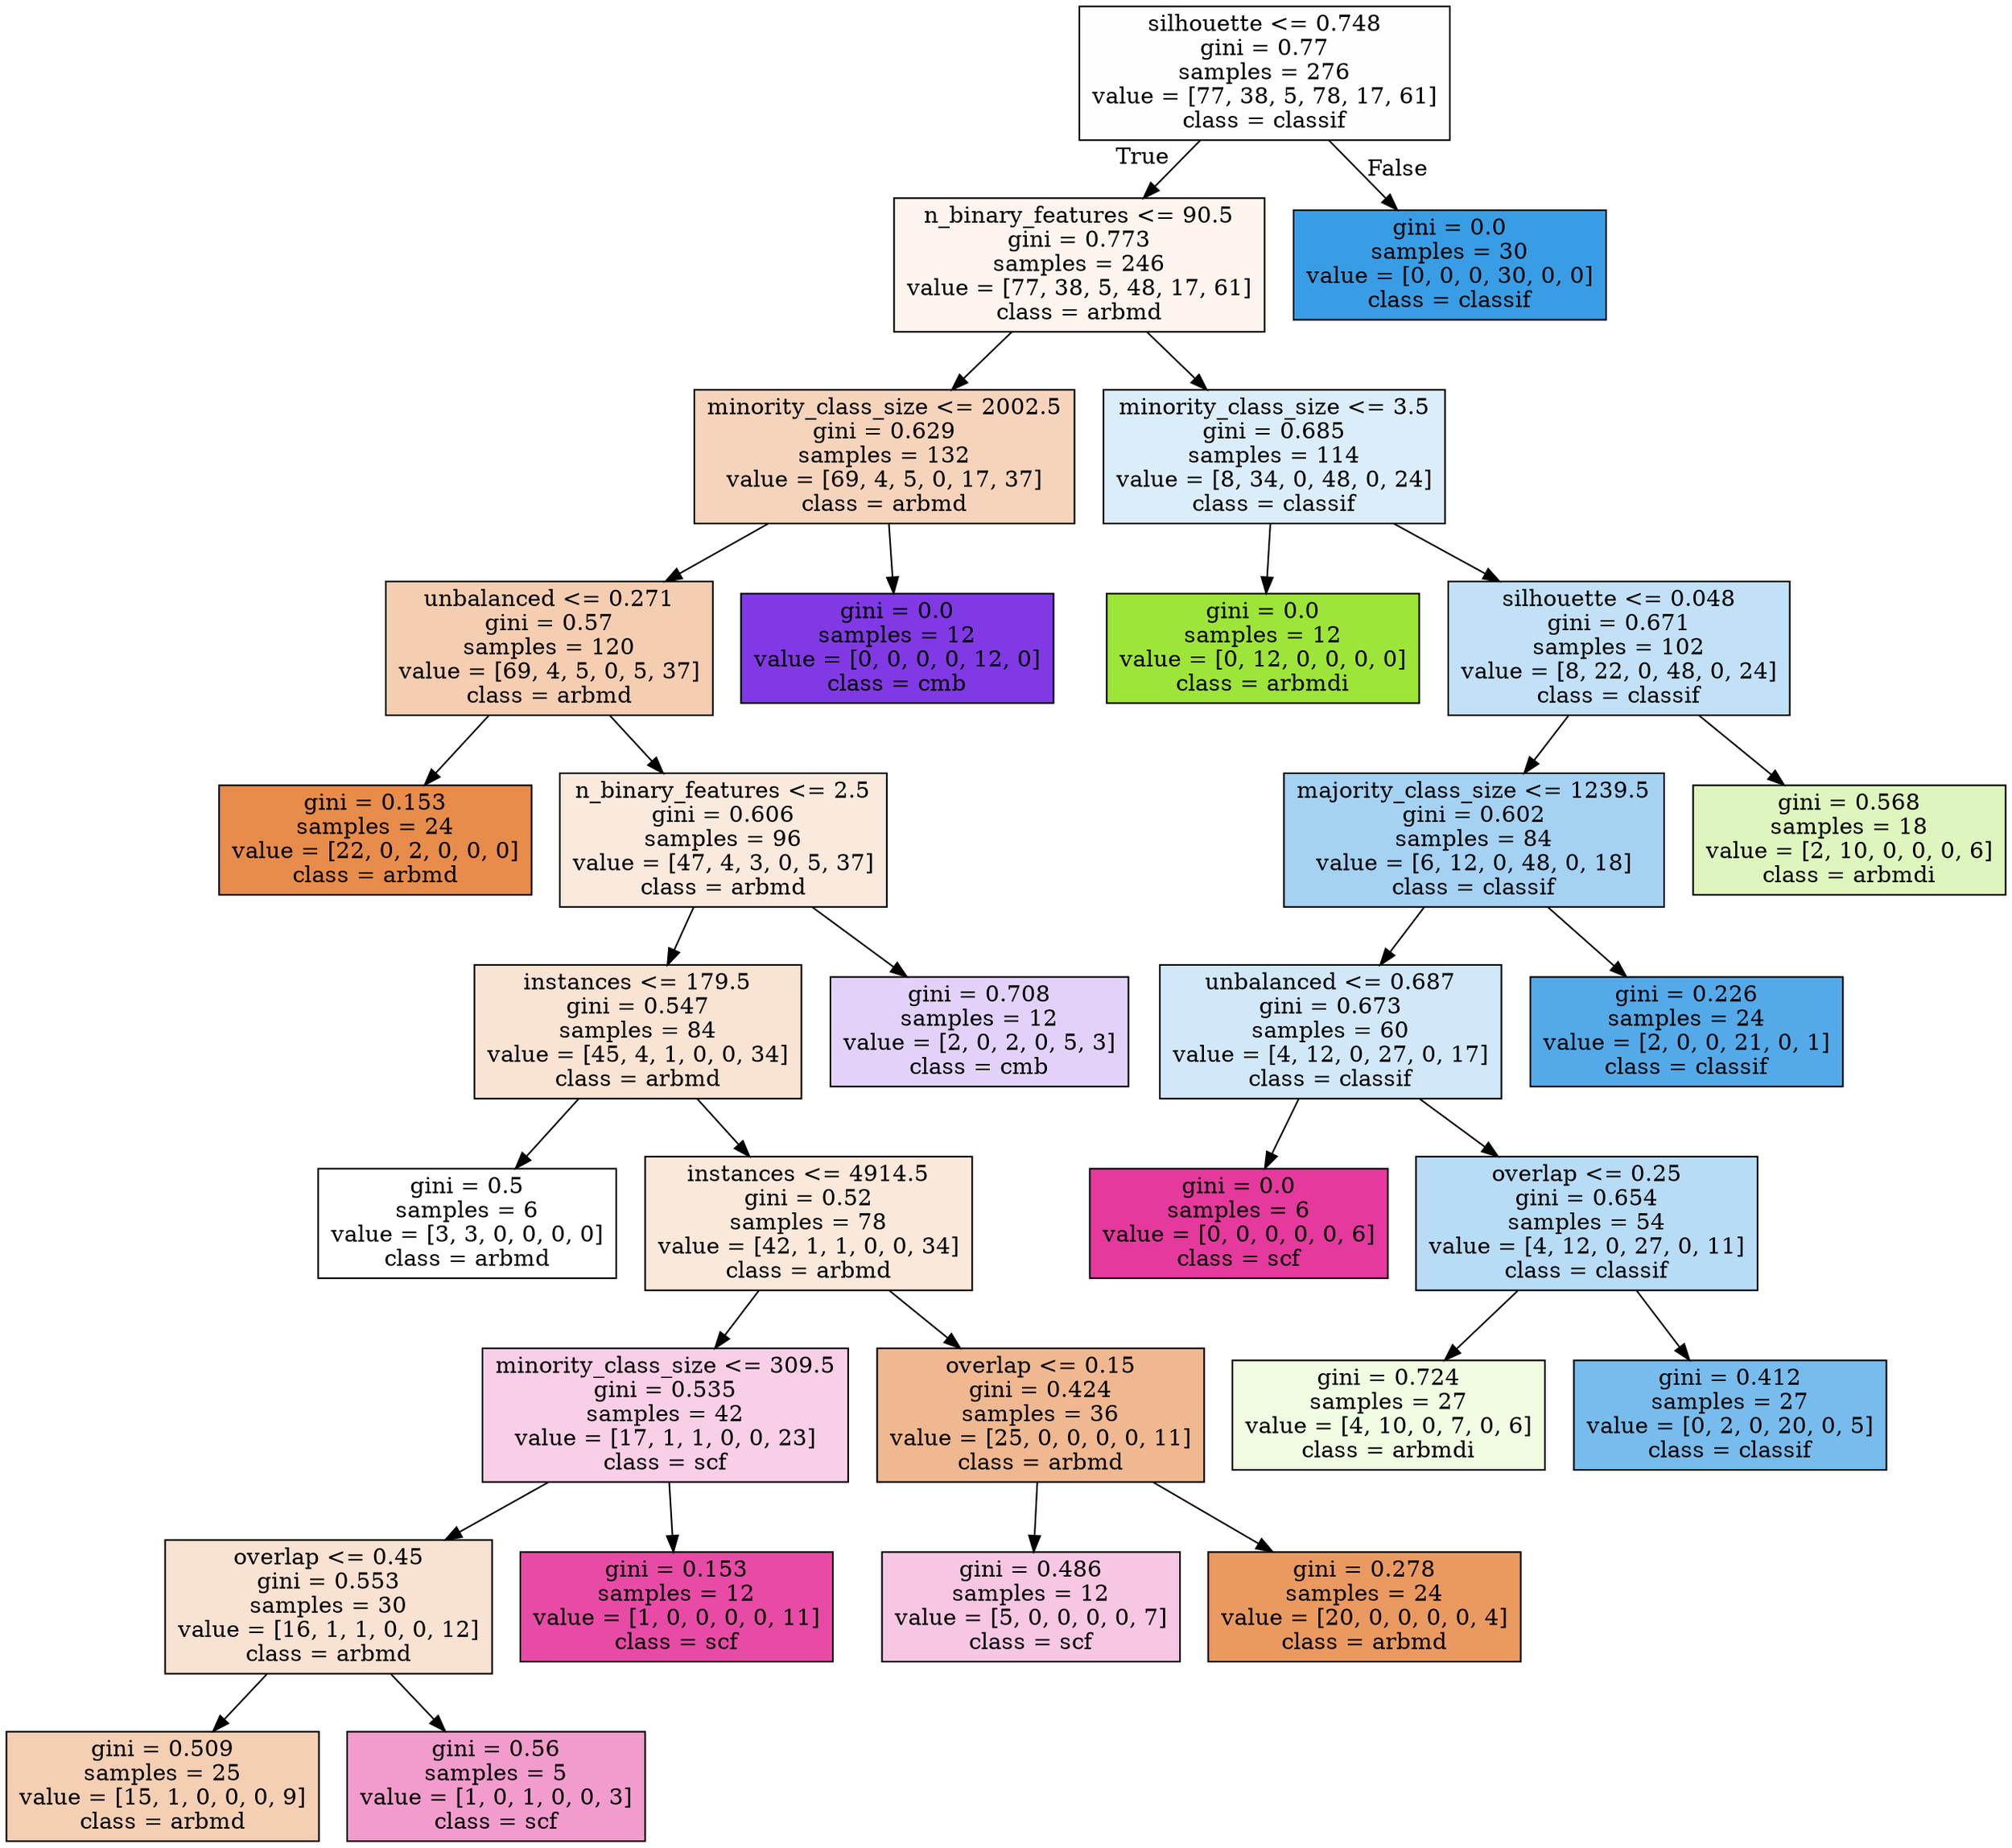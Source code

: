 digraph Tree {
node [shape=box, style="filled", color="black"] ;
0 [label="silhouette <= 0.748\ngini = 0.77\nsamples = 276\nvalue = [77, 38, 5, 78, 17, 61]\nclass = classif", fillcolor="#399de501"] ;
1 [label="n_binary_features <= 90.5\ngini = 0.773\nsamples = 246\nvalue = [77, 38, 5, 48, 17, 61]\nclass = arbmd", fillcolor="#e5813916"] ;
0 -> 1 [labeldistance=2.5, labelangle=45, headlabel="True"] ;
2 [label="minority_class_size <= 2002.5\ngini = 0.629\nsamples = 132\nvalue = [69, 4, 5, 0, 17, 37]\nclass = arbmd", fillcolor="#e5813956"] ;
1 -> 2 ;
3 [label="unbalanced <= 0.271\ngini = 0.57\nsamples = 120\nvalue = [69, 4, 5, 0, 5, 37]\nclass = arbmd", fillcolor="#e5813962"] ;
2 -> 3 ;
4 [label="gini = 0.153\nsamples = 24\nvalue = [22, 0, 2, 0, 0, 0]\nclass = arbmd", fillcolor="#e58139e8"] ;
3 -> 4 ;
5 [label="n_binary_features <= 2.5\ngini = 0.606\nsamples = 96\nvalue = [47, 4, 3, 0, 5, 37]\nclass = arbmd", fillcolor="#e581392b"] ;
3 -> 5 ;
6 [label="instances <= 179.5\ngini = 0.547\nsamples = 84\nvalue = [45, 4, 1, 0, 0, 34]\nclass = arbmd", fillcolor="#e5813938"] ;
5 -> 6 ;
7 [label="gini = 0.5\nsamples = 6\nvalue = [3, 3, 0, 0, 0, 0]\nclass = arbmd", fillcolor="#e5813900"] ;
6 -> 7 ;
8 [label="instances <= 4914.5\ngini = 0.52\nsamples = 78\nvalue = [42, 1, 1, 0, 0, 34]\nclass = arbmd", fillcolor="#e581392e"] ;
6 -> 8 ;
9 [label="minority_class_size <= 309.5\ngini = 0.535\nsamples = 42\nvalue = [17, 1, 1, 0, 0, 23]\nclass = scf", fillcolor="#e5399d3d"] ;
8 -> 9 ;
10 [label="overlap <= 0.45\ngini = 0.553\nsamples = 30\nvalue = [16, 1, 1, 0, 0, 12]\nclass = arbmd", fillcolor="#e5813939"] ;
9 -> 10 ;
11 [label="gini = 0.509\nsamples = 25\nvalue = [15, 1, 0, 0, 0, 9]\nclass = arbmd", fillcolor="#e5813960"] ;
10 -> 11 ;
12 [label="gini = 0.56\nsamples = 5\nvalue = [1, 0, 1, 0, 0, 3]\nclass = scf", fillcolor="#e5399d7f"] ;
10 -> 12 ;
13 [label="gini = 0.153\nsamples = 12\nvalue = [1, 0, 0, 0, 0, 11]\nclass = scf", fillcolor="#e5399de8"] ;
9 -> 13 ;
14 [label="overlap <= 0.15\ngini = 0.424\nsamples = 36\nvalue = [25, 0, 0, 0, 0, 11]\nclass = arbmd", fillcolor="#e581398f"] ;
8 -> 14 ;
15 [label="gini = 0.486\nsamples = 12\nvalue = [5, 0, 0, 0, 0, 7]\nclass = scf", fillcolor="#e5399d49"] ;
14 -> 15 ;
16 [label="gini = 0.278\nsamples = 24\nvalue = [20, 0, 0, 0, 0, 4]\nclass = arbmd", fillcolor="#e58139cc"] ;
14 -> 16 ;
17 [label="gini = 0.708\nsamples = 12\nvalue = [2, 0, 2, 0, 5, 3]\nclass = cmb", fillcolor="#8139e539"] ;
5 -> 17 ;
18 [label="gini = 0.0\nsamples = 12\nvalue = [0, 0, 0, 0, 12, 0]\nclass = cmb", fillcolor="#8139e5ff"] ;
2 -> 18 ;
19 [label="minority_class_size <= 3.5\ngini = 0.685\nsamples = 114\nvalue = [8, 34, 0, 48, 0, 24]\nclass = classif", fillcolor="#399de52d"] ;
1 -> 19 ;
20 [label="gini = 0.0\nsamples = 12\nvalue = [0, 12, 0, 0, 0, 0]\nclass = arbmdi", fillcolor="#9de539ff"] ;
19 -> 20 ;
21 [label="silhouette <= 0.048\ngini = 0.671\nsamples = 102\nvalue = [8, 22, 0, 48, 0, 24]\nclass = classif", fillcolor="#399de54e"] ;
19 -> 21 ;
22 [label="majority_class_size <= 1239.5\ngini = 0.602\nsamples = 84\nvalue = [6, 12, 0, 48, 0, 18]\nclass = classif", fillcolor="#399de574"] ;
21 -> 22 ;
23 [label="unbalanced <= 0.687\ngini = 0.673\nsamples = 60\nvalue = [4, 12, 0, 27, 0, 17]\nclass = classif", fillcolor="#399de53b"] ;
22 -> 23 ;
24 [label="gini = 0.0\nsamples = 6\nvalue = [0, 0, 0, 0, 0, 6]\nclass = scf", fillcolor="#e5399dff"] ;
23 -> 24 ;
25 [label="overlap <= 0.25\ngini = 0.654\nsamples = 54\nvalue = [4, 12, 0, 27, 0, 11]\nclass = classif", fillcolor="#399de55b"] ;
23 -> 25 ;
26 [label="gini = 0.724\nsamples = 27\nvalue = [4, 10, 0, 7, 0, 6]\nclass = arbmdi", fillcolor="#9de53926"] ;
25 -> 26 ;
27 [label="gini = 0.412\nsamples = 27\nvalue = [0, 2, 0, 20, 0, 5]\nclass = classif", fillcolor="#399de5ae"] ;
25 -> 27 ;
28 [label="gini = 0.226\nsamples = 24\nvalue = [2, 0, 0, 21, 0, 1]\nclass = classif", fillcolor="#399de5dc"] ;
22 -> 28 ;
29 [label="gini = 0.568\nsamples = 18\nvalue = [2, 10, 0, 0, 0, 6]\nclass = arbmdi", fillcolor="#9de53955"] ;
21 -> 29 ;
30 [label="gini = 0.0\nsamples = 30\nvalue = [0, 0, 0, 30, 0, 0]\nclass = classif", fillcolor="#399de5ff"] ;
0 -> 30 [labeldistance=2.5, labelangle=-45, headlabel="False"] ;
}